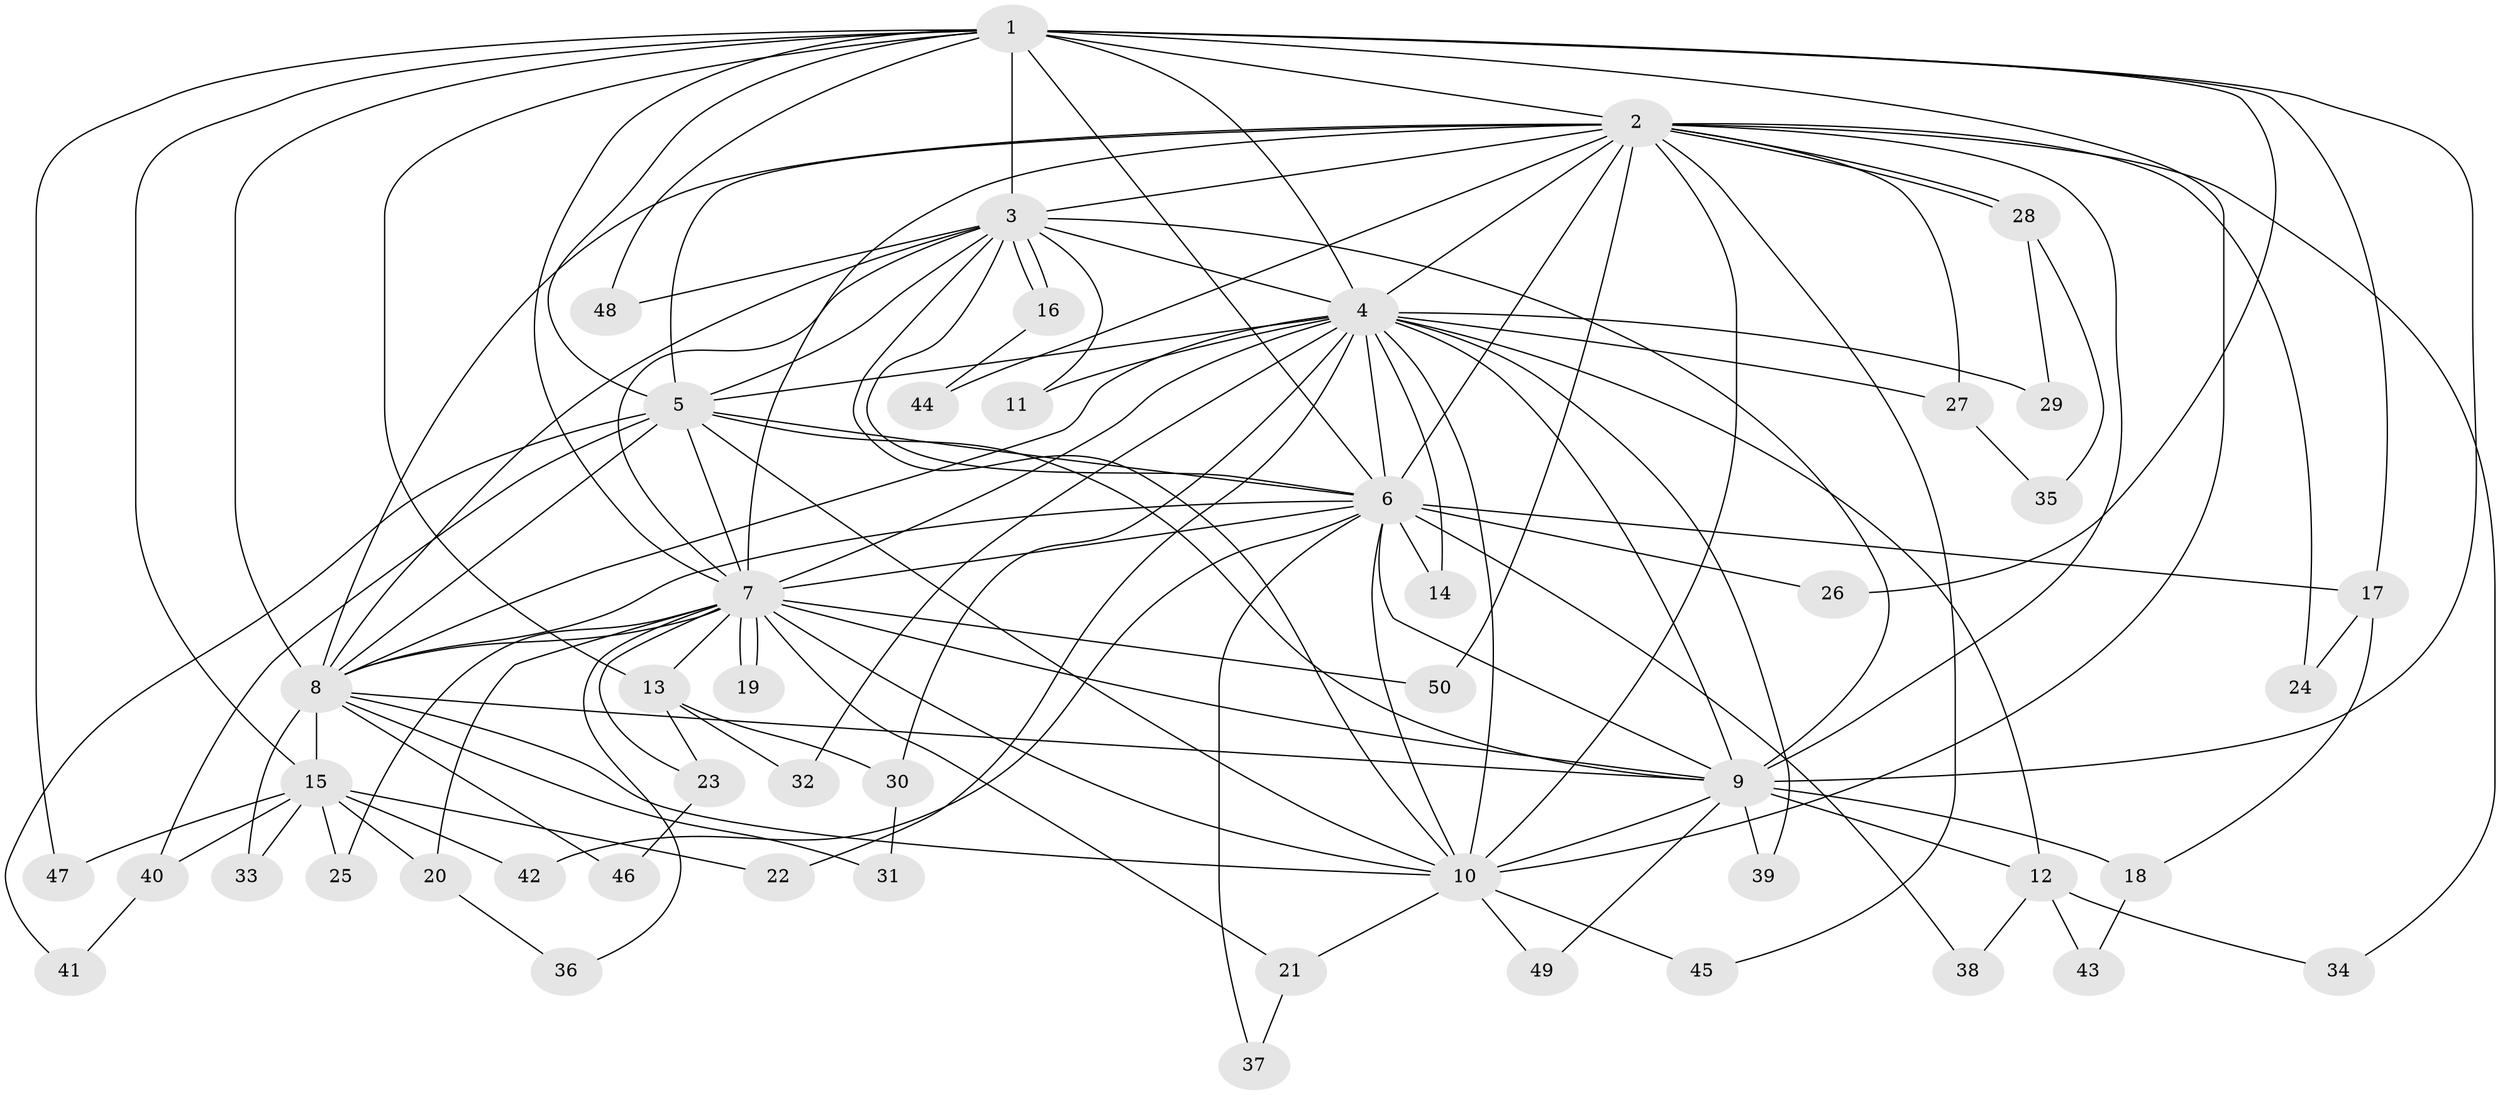 // coarse degree distribution, {8: 0.08, 13: 0.08, 4: 0.04, 11: 0.08, 3: 0.12, 5: 0.08, 2: 0.36, 12: 0.04, 7: 0.04, 9: 0.04, 1: 0.04}
// Generated by graph-tools (version 1.1) at 2025/36/03/04/25 23:36:26]
// undirected, 50 vertices, 125 edges
graph export_dot {
  node [color=gray90,style=filled];
  1;
  2;
  3;
  4;
  5;
  6;
  7;
  8;
  9;
  10;
  11;
  12;
  13;
  14;
  15;
  16;
  17;
  18;
  19;
  20;
  21;
  22;
  23;
  24;
  25;
  26;
  27;
  28;
  29;
  30;
  31;
  32;
  33;
  34;
  35;
  36;
  37;
  38;
  39;
  40;
  41;
  42;
  43;
  44;
  45;
  46;
  47;
  48;
  49;
  50;
  1 -- 2;
  1 -- 3;
  1 -- 4;
  1 -- 5;
  1 -- 6;
  1 -- 7;
  1 -- 8;
  1 -- 9;
  1 -- 10;
  1 -- 13;
  1 -- 15;
  1 -- 17;
  1 -- 26;
  1 -- 47;
  1 -- 48;
  2 -- 3;
  2 -- 4;
  2 -- 5;
  2 -- 6;
  2 -- 7;
  2 -- 8;
  2 -- 9;
  2 -- 10;
  2 -- 24;
  2 -- 27;
  2 -- 28;
  2 -- 28;
  2 -- 34;
  2 -- 44;
  2 -- 45;
  2 -- 50;
  3 -- 4;
  3 -- 5;
  3 -- 6;
  3 -- 7;
  3 -- 8;
  3 -- 9;
  3 -- 10;
  3 -- 11;
  3 -- 16;
  3 -- 16;
  3 -- 48;
  4 -- 5;
  4 -- 6;
  4 -- 7;
  4 -- 8;
  4 -- 9;
  4 -- 10;
  4 -- 11;
  4 -- 12;
  4 -- 14;
  4 -- 22;
  4 -- 27;
  4 -- 29;
  4 -- 30;
  4 -- 32;
  4 -- 39;
  5 -- 6;
  5 -- 7;
  5 -- 8;
  5 -- 9;
  5 -- 10;
  5 -- 40;
  5 -- 41;
  6 -- 7;
  6 -- 8;
  6 -- 9;
  6 -- 10;
  6 -- 14;
  6 -- 17;
  6 -- 26;
  6 -- 37;
  6 -- 38;
  6 -- 42;
  7 -- 8;
  7 -- 9;
  7 -- 10;
  7 -- 13;
  7 -- 19;
  7 -- 19;
  7 -- 20;
  7 -- 21;
  7 -- 23;
  7 -- 25;
  7 -- 36;
  7 -- 50;
  8 -- 9;
  8 -- 10;
  8 -- 15;
  8 -- 31;
  8 -- 33;
  8 -- 46;
  9 -- 10;
  9 -- 12;
  9 -- 18;
  9 -- 39;
  9 -- 49;
  10 -- 21;
  10 -- 45;
  10 -- 49;
  12 -- 34;
  12 -- 38;
  12 -- 43;
  13 -- 23;
  13 -- 30;
  13 -- 32;
  15 -- 20;
  15 -- 22;
  15 -- 25;
  15 -- 33;
  15 -- 40;
  15 -- 42;
  15 -- 47;
  16 -- 44;
  17 -- 18;
  17 -- 24;
  18 -- 43;
  20 -- 36;
  21 -- 37;
  23 -- 46;
  27 -- 35;
  28 -- 29;
  28 -- 35;
  30 -- 31;
  40 -- 41;
}

